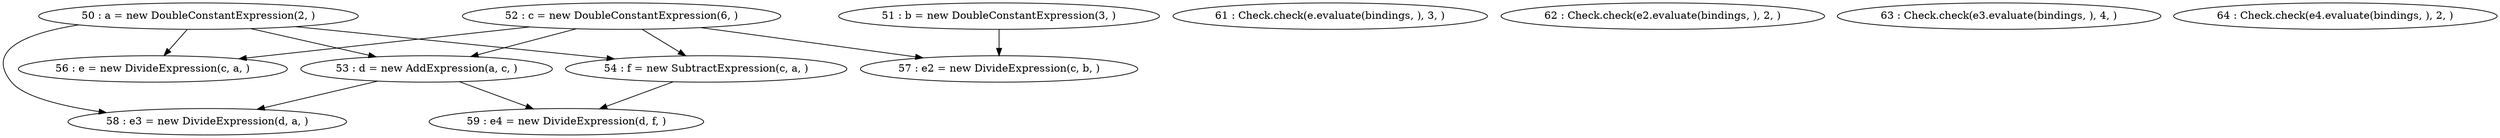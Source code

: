 digraph G {
"50 : a = new DoubleConstantExpression(2, )"
"50 : a = new DoubleConstantExpression(2, )" -> "56 : e = new DivideExpression(c, a, )"
"50 : a = new DoubleConstantExpression(2, )" -> "53 : d = new AddExpression(a, c, )"
"50 : a = new DoubleConstantExpression(2, )" -> "58 : e3 = new DivideExpression(d, a, )"
"50 : a = new DoubleConstantExpression(2, )" -> "54 : f = new SubtractExpression(c, a, )"
"51 : b = new DoubleConstantExpression(3, )"
"51 : b = new DoubleConstantExpression(3, )" -> "57 : e2 = new DivideExpression(c, b, )"
"52 : c = new DoubleConstantExpression(6, )"
"52 : c = new DoubleConstantExpression(6, )" -> "57 : e2 = new DivideExpression(c, b, )"
"52 : c = new DoubleConstantExpression(6, )" -> "56 : e = new DivideExpression(c, a, )"
"52 : c = new DoubleConstantExpression(6, )" -> "53 : d = new AddExpression(a, c, )"
"52 : c = new DoubleConstantExpression(6, )" -> "54 : f = new SubtractExpression(c, a, )"
"53 : d = new AddExpression(a, c, )"
"53 : d = new AddExpression(a, c, )" -> "58 : e3 = new DivideExpression(d, a, )"
"53 : d = new AddExpression(a, c, )" -> "59 : e4 = new DivideExpression(d, f, )"
"54 : f = new SubtractExpression(c, a, )"
"54 : f = new SubtractExpression(c, a, )" -> "59 : e4 = new DivideExpression(d, f, )"
"56 : e = new DivideExpression(c, a, )"
"57 : e2 = new DivideExpression(c, b, )"
"58 : e3 = new DivideExpression(d, a, )"
"59 : e4 = new DivideExpression(d, f, )"
"61 : Check.check(e.evaluate(bindings, ), 3, )"
"62 : Check.check(e2.evaluate(bindings, ), 2, )"
"63 : Check.check(e3.evaluate(bindings, ), 4, )"
"64 : Check.check(e4.evaluate(bindings, ), 2, )"
}